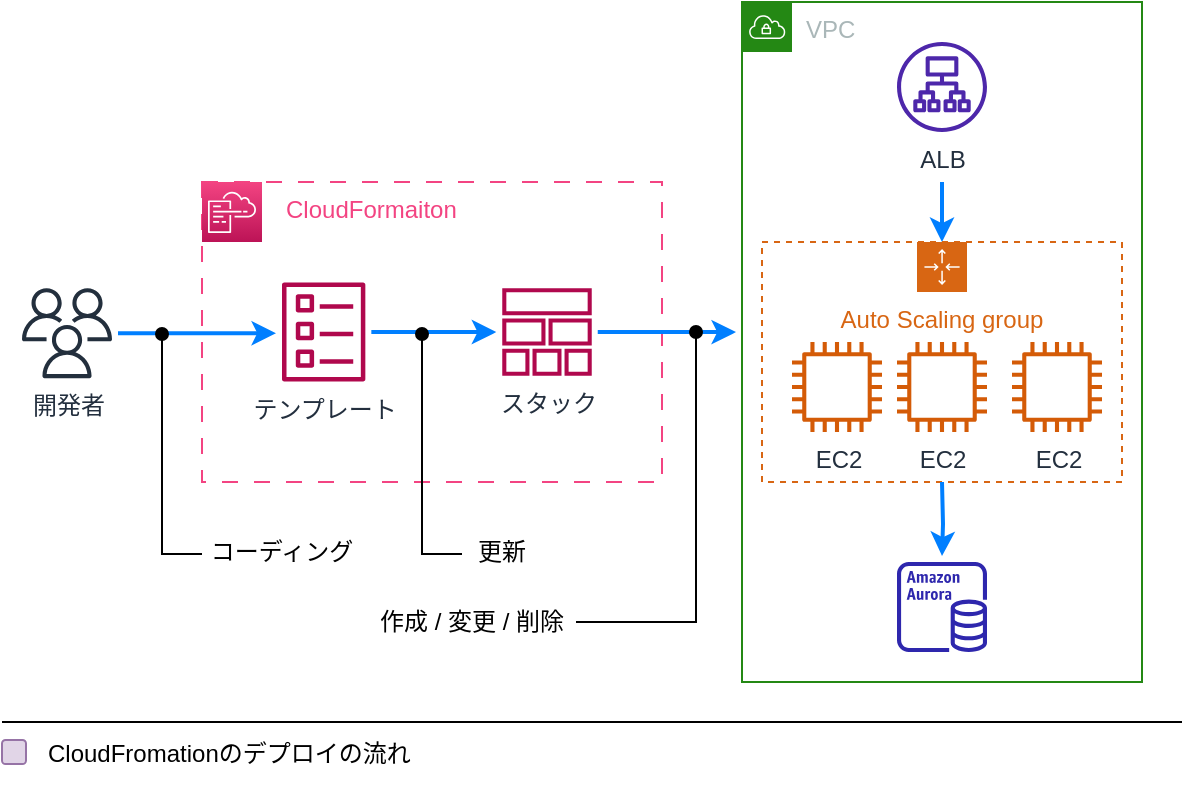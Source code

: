 <mxfile version="21.0.8" type="github" pages="2">
  <diagram name="Page-1" id="WvbBg32lGgJ5YiQN1U2Q">
    <mxGraphModel dx="1434" dy="732" grid="1" gridSize="10" guides="1" tooltips="1" connect="1" arrows="1" fold="1" page="1" pageScale="1" pageWidth="850" pageHeight="1100" math="0" shadow="0">
      <root>
        <mxCell id="0" />
        <mxCell id="1" parent="0" />
        <mxCell id="iZoaXkjfjz6ZETrLxoid-1" value="&lt;font color=&quot;#f34482&quot;&gt;&amp;nbsp; &amp;nbsp; &amp;nbsp; &amp;nbsp; &amp;nbsp; &amp;nbsp; CloudFormaiton&lt;/font&gt;" style="rounded=0;whiteSpace=wrap;html=1;align=left;dashed=1;dashPattern=8 8;verticalAlign=top;fillColor=none;strokeColor=#F34482;" parent="1" vertex="1">
          <mxGeometry x="160" y="190" width="230" height="150" as="geometry" />
        </mxCell>
        <mxCell id="iZoaXkjfjz6ZETrLxoid-2" value="" style="sketch=0;points=[[0,0,0],[0.25,0,0],[0.5,0,0],[0.75,0,0],[1,0,0],[0,1,0],[0.25,1,0],[0.5,1,0],[0.75,1,0],[1,1,0],[0,0.25,0],[0,0.5,0],[0,0.75,0],[1,0.25,0],[1,0.5,0],[1,0.75,0]];points=[[0,0,0],[0.25,0,0],[0.5,0,0],[0.75,0,0],[1,0,0],[0,1,0],[0.25,1,0],[0.5,1,0],[0.75,1,0],[1,1,0],[0,0.25,0],[0,0.5,0],[0,0.75,0],[1,0.25,0],[1,0.5,0],[1,0.75,0]];outlineConnect=0;fontColor=#232F3E;gradientColor=#F34482;gradientDirection=north;fillColor=#BC1356;strokeColor=#ffffff;dashed=0;verticalLabelPosition=bottom;verticalAlign=top;align=center;html=1;fontSize=12;fontStyle=0;aspect=fixed;shape=mxgraph.aws4.resourceIcon;resIcon=mxgraph.aws4.cloudformation;" parent="1" vertex="1">
          <mxGeometry x="160" y="190" width="30" height="30" as="geometry" />
        </mxCell>
        <mxCell id="iZoaXkjfjz6ZETrLxoid-20" style="edgeStyle=orthogonalEdgeStyle;rounded=0;orthogonalLoop=1;jettySize=auto;html=1;strokeColor=#007FFF;strokeWidth=2;targetPerimeterSpacing=3;sourcePerimeterSpacing=3;" parent="1" source="iZoaXkjfjz6ZETrLxoid-4" target="iZoaXkjfjz6ZETrLxoid-9" edge="1">
          <mxGeometry relative="1" as="geometry">
            <Array as="points">
              <mxPoint x="410" y="265" />
              <mxPoint x="410" y="265" />
            </Array>
          </mxGeometry>
        </mxCell>
        <mxCell id="iZoaXkjfjz6ZETrLxoid-4" value="スタック" style="sketch=0;outlineConnect=0;fontColor=#232F3E;gradientColor=none;fillColor=#B0084D;strokeColor=none;dashed=0;verticalLabelPosition=bottom;verticalAlign=top;align=center;html=1;fontSize=12;fontStyle=0;aspect=fixed;pointerEvents=1;shape=mxgraph.aws4.stack;" parent="1" vertex="1">
          <mxGeometry x="310" y="243.08" width="45" height="43.85" as="geometry" />
        </mxCell>
        <mxCell id="iZoaXkjfjz6ZETrLxoid-8" style="edgeStyle=orthogonalEdgeStyle;rounded=0;orthogonalLoop=1;jettySize=auto;html=1;strokeColor=#007FFF;strokeWidth=2;targetPerimeterSpacing=3;sourcePerimeterSpacing=3;" parent="1" source="iZoaXkjfjz6ZETrLxoid-5" target="iZoaXkjfjz6ZETrLxoid-4" edge="1">
          <mxGeometry relative="1" as="geometry" />
        </mxCell>
        <mxCell id="iZoaXkjfjz6ZETrLxoid-5" value="テンプレート" style="sketch=0;outlineConnect=0;fontColor=#232F3E;gradientColor=none;fillColor=#B0084D;strokeColor=none;dashed=0;verticalLabelPosition=bottom;verticalAlign=top;align=center;html=1;fontSize=12;fontStyle=0;aspect=fixed;pointerEvents=1;shape=mxgraph.aws4.template;" parent="1" vertex="1">
          <mxGeometry x="200" y="240" width="41.67" height="50" as="geometry" />
        </mxCell>
        <mxCell id="iZoaXkjfjz6ZETrLxoid-7" style="edgeStyle=orthogonalEdgeStyle;rounded=0;orthogonalLoop=1;jettySize=auto;html=1;strokeColor=#007FFF;strokeWidth=2;targetPerimeterSpacing=3;sourcePerimeterSpacing=3;" parent="1" source="iZoaXkjfjz6ZETrLxoid-6" target="iZoaXkjfjz6ZETrLxoid-5" edge="1">
          <mxGeometry relative="1" as="geometry">
            <Array as="points">
              <mxPoint x="140" y="265" />
              <mxPoint x="140" y="265" />
            </Array>
          </mxGeometry>
        </mxCell>
        <mxCell id="iZoaXkjfjz6ZETrLxoid-6" value="開発者" style="sketch=0;outlineConnect=0;fontColor=#232F3E;gradientColor=none;fillColor=#232F3D;strokeColor=none;dashed=0;verticalLabelPosition=bottom;verticalAlign=top;align=center;html=1;fontSize=12;fontStyle=0;aspect=fixed;pointerEvents=1;shape=mxgraph.aws4.users;" parent="1" vertex="1">
          <mxGeometry x="70" y="243.08" width="45" height="45" as="geometry" />
        </mxCell>
        <mxCell id="iZoaXkjfjz6ZETrLxoid-9" value="VPC" style="points=[[0,0],[0.25,0],[0.5,0],[0.75,0],[1,0],[1,0.25],[1,0.5],[1,0.75],[1,1],[0.75,1],[0.5,1],[0.25,1],[0,1],[0,0.75],[0,0.5],[0,0.25]];outlineConnect=0;gradientColor=none;html=1;whiteSpace=wrap;fontSize=12;fontStyle=0;container=0;pointerEvents=0;collapsible=0;recursiveResize=0;shape=mxgraph.aws4.group;grIcon=mxgraph.aws4.group_vpc;strokeColor=#248814;fillColor=none;verticalAlign=top;align=left;spacingLeft=30;fontColor=#AAB7B8;dashed=0;" parent="1" vertex="1">
          <mxGeometry x="430" y="100" width="200" height="340" as="geometry" />
        </mxCell>
        <mxCell id="iZoaXkjfjz6ZETrLxoid-15" value="" style="sketch=0;outlineConnect=0;fontColor=#232F3E;gradientColor=none;fillColor=#2E27AD;strokeColor=none;dashed=0;verticalLabelPosition=bottom;verticalAlign=top;align=center;html=1;fontSize=12;fontStyle=0;aspect=fixed;pointerEvents=1;shape=mxgraph.aws4.aurora_instance;" parent="1" vertex="1">
          <mxGeometry x="507.5" y="380" width="45" height="45" as="geometry" />
        </mxCell>
        <mxCell id="iZoaXkjfjz6ZETrLxoid-21" style="edgeStyle=orthogonalEdgeStyle;rounded=0;orthogonalLoop=1;jettySize=auto;html=1;entryX=0.5;entryY=0;entryDx=0;entryDy=0;strokeColor=#007FFF;strokeWidth=2;targetPerimeterSpacing=3;sourcePerimeterSpacing=3;" parent="1" target="iZoaXkjfjz6ZETrLxoid-11" edge="1">
          <mxGeometry relative="1" as="geometry">
            <mxPoint x="530" y="190" as="sourcePoint" />
          </mxGeometry>
        </mxCell>
        <mxCell id="iZoaXkjfjz6ZETrLxoid-10" value="ALB" style="sketch=0;outlineConnect=0;fontColor=#232F3E;gradientColor=none;fillColor=#4D27AA;strokeColor=none;dashed=0;verticalLabelPosition=bottom;verticalAlign=top;align=center;html=1;fontSize=12;fontStyle=0;aspect=fixed;pointerEvents=1;shape=mxgraph.aws4.application_load_balancer;" parent="1" vertex="1">
          <mxGeometry x="507.5" y="120" width="45" height="45" as="geometry" />
        </mxCell>
        <mxCell id="iZoaXkjfjz6ZETrLxoid-16" value="" style="group" parent="1" vertex="1" connectable="0">
          <mxGeometry x="440" y="220" width="180" height="120" as="geometry" />
        </mxCell>
        <mxCell id="iZoaXkjfjz6ZETrLxoid-11" value="Auto Scaling group" style="points=[[0,0],[0.25,0],[0.5,0],[0.75,0],[1,0],[1,0.25],[1,0.5],[1,0.75],[1,1],[0.75,1],[0.5,1],[0.25,1],[0,1],[0,0.75],[0,0.5],[0,0.25]];outlineConnect=0;gradientColor=none;html=1;whiteSpace=wrap;fontSize=12;fontStyle=0;container=0;pointerEvents=0;collapsible=0;recursiveResize=0;shape=mxgraph.aws4.groupCenter;grIcon=mxgraph.aws4.group_auto_scaling_group;grStroke=1;strokeColor=#D86613;fillColor=none;verticalAlign=top;align=center;fontColor=#D86613;dashed=1;spacingTop=25;" parent="iZoaXkjfjz6ZETrLxoid-16" vertex="1">
          <mxGeometry width="180" height="120" as="geometry" />
        </mxCell>
        <mxCell id="iZoaXkjfjz6ZETrLxoid-12" value="EC2" style="sketch=0;outlineConnect=0;fontColor=#232F3E;gradientColor=none;fillColor=#D45B07;strokeColor=none;dashed=0;verticalLabelPosition=bottom;verticalAlign=top;align=center;html=1;fontSize=12;fontStyle=0;aspect=fixed;pointerEvents=1;shape=mxgraph.aws4.instance2;" parent="iZoaXkjfjz6ZETrLxoid-16" vertex="1">
          <mxGeometry x="15" y="50" width="45" height="45" as="geometry" />
        </mxCell>
        <mxCell id="iZoaXkjfjz6ZETrLxoid-13" value="EC2" style="sketch=0;outlineConnect=0;fontColor=#232F3E;gradientColor=none;fillColor=#D45B07;strokeColor=none;dashed=0;verticalLabelPosition=bottom;verticalAlign=top;align=center;html=1;fontSize=12;fontStyle=0;aspect=fixed;pointerEvents=1;shape=mxgraph.aws4.instance2;" parent="iZoaXkjfjz6ZETrLxoid-16" vertex="1">
          <mxGeometry x="67.5" y="50" width="45" height="45" as="geometry" />
        </mxCell>
        <mxCell id="iZoaXkjfjz6ZETrLxoid-14" value="EC2" style="sketch=0;outlineConnect=0;fontColor=#232F3E;gradientColor=none;fillColor=#D45B07;strokeColor=none;dashed=0;verticalLabelPosition=bottom;verticalAlign=top;align=center;html=1;fontSize=12;fontStyle=0;aspect=fixed;pointerEvents=1;shape=mxgraph.aws4.instance2;" parent="iZoaXkjfjz6ZETrLxoid-16" vertex="1">
          <mxGeometry x="125" y="50" width="45" height="45" as="geometry" />
        </mxCell>
        <mxCell id="iZoaXkjfjz6ZETrLxoid-17" value="" style="endArrow=none;html=1;strokeWidth=1;rounded=0;" parent="1" edge="1">
          <mxGeometry width="50" height="50" relative="1" as="geometry">
            <mxPoint x="60" y="460" as="sourcePoint" />
            <mxPoint x="650" y="460" as="targetPoint" />
          </mxGeometry>
        </mxCell>
        <mxCell id="iZoaXkjfjz6ZETrLxoid-18" value="CloudFromationのデプロイの流れ" style="text;strokeColor=none;align=left;fillColor=none;html=1;verticalAlign=middle;whiteSpace=wrap;rounded=0;" parent="1" vertex="1">
          <mxGeometry x="81" y="461" width="299" height="30" as="geometry" />
        </mxCell>
        <mxCell id="iZoaXkjfjz6ZETrLxoid-19" value="" style="rounded=1;whiteSpace=wrap;html=1;fillColor=#e1d5e7;strokeColor=#9673a6;" parent="1" vertex="1">
          <mxGeometry x="60" y="469" width="12" height="12" as="geometry" />
        </mxCell>
        <mxCell id="iZoaXkjfjz6ZETrLxoid-23" style="edgeStyle=orthogonalEdgeStyle;rounded=0;orthogonalLoop=1;jettySize=auto;html=1;strokeColor=#007FFF;strokeWidth=2;targetPerimeterSpacing=3;sourcePerimeterSpacing=3;" parent="1" target="iZoaXkjfjz6ZETrLxoid-15" edge="1">
          <mxGeometry relative="1" as="geometry">
            <mxPoint x="530" y="340" as="sourcePoint" />
          </mxGeometry>
        </mxCell>
        <mxCell id="iZoaXkjfjz6ZETrLxoid-30" style="edgeStyle=orthogonalEdgeStyle;rounded=0;orthogonalLoop=1;jettySize=auto;html=1;endArrow=none;endFill=0;startArrow=oval;startFill=1;" parent="1" edge="1">
          <mxGeometry relative="1" as="geometry">
            <mxPoint x="160" y="376" as="targetPoint" />
            <mxPoint x="140" y="266" as="sourcePoint" />
            <Array as="points">
              <mxPoint x="140" y="376" />
            </Array>
          </mxGeometry>
        </mxCell>
        <mxCell id="iZoaXkjfjz6ZETrLxoid-31" value="コーディング" style="text;strokeColor=none;align=center;fillColor=none;html=1;verticalAlign=middle;whiteSpace=wrap;rounded=0;" parent="1" vertex="1">
          <mxGeometry x="160" y="360" width="80" height="30" as="geometry" />
        </mxCell>
        <mxCell id="iZoaXkjfjz6ZETrLxoid-32" style="edgeStyle=orthogonalEdgeStyle;rounded=0;orthogonalLoop=1;jettySize=auto;html=1;endArrow=none;endFill=0;startArrow=oval;startFill=1;" parent="1" edge="1">
          <mxGeometry relative="1" as="geometry">
            <mxPoint x="290" y="376" as="targetPoint" />
            <mxPoint x="270" y="266" as="sourcePoint" />
            <Array as="points">
              <mxPoint x="270" y="376" />
            </Array>
          </mxGeometry>
        </mxCell>
        <mxCell id="iZoaXkjfjz6ZETrLxoid-33" value="更新" style="text;strokeColor=none;align=center;fillColor=none;html=1;verticalAlign=middle;whiteSpace=wrap;rounded=0;" parent="1" vertex="1">
          <mxGeometry x="290" y="360" width="40" height="30" as="geometry" />
        </mxCell>
        <mxCell id="iZoaXkjfjz6ZETrLxoid-34" value="作成 / 変更 / 削除" style="text;strokeColor=none;align=center;fillColor=none;html=1;verticalAlign=middle;whiteSpace=wrap;rounded=0;" parent="1" vertex="1">
          <mxGeometry x="240" y="395" width="110" height="30" as="geometry" />
        </mxCell>
        <mxCell id="iZoaXkjfjz6ZETrLxoid-36" style="edgeStyle=orthogonalEdgeStyle;rounded=0;orthogonalLoop=1;jettySize=auto;html=1;endArrow=none;endFill=0;startArrow=oval;startFill=1;entryX=1;entryY=0.5;entryDx=0;entryDy=0;" parent="1" edge="1">
          <mxGeometry relative="1" as="geometry">
            <mxPoint x="347" y="410" as="targetPoint" />
            <mxPoint x="407" y="265" as="sourcePoint" />
            <Array as="points">
              <mxPoint x="407" y="410" />
            </Array>
          </mxGeometry>
        </mxCell>
      </root>
    </mxGraphModel>
  </diagram>
  <diagram id="-7yMmq1aA28QHYb6vEyi" name="Page-2">
    <mxGraphModel dx="1434" dy="732" grid="1" gridSize="10" guides="1" tooltips="1" connect="1" arrows="1" fold="1" page="1" pageScale="1" pageWidth="827" pageHeight="1169" math="0" shadow="0">
      <root>
        <mxCell id="0" />
        <mxCell id="1" parent="0" />
        <mxCell id="moMLjatxE-oFlEAFe-17-4" style="edgeStyle=orthogonalEdgeStyle;rounded=0;orthogonalLoop=1;jettySize=auto;html=1;entryX=0;entryY=0.5;entryDx=0;entryDy=0;entryPerimeter=0;strokeColor=#007FFF;strokeWidth=2;targetPerimeterSpacing=3;sourcePerimeterSpacing=3;" edge="1" parent="1" source="3U5oCxK7qaczHlSY3vi5-1" target="3U5oCxK7qaczHlSY3vi5-5">
          <mxGeometry relative="1" as="geometry" />
        </mxCell>
        <mxCell id="moMLjatxE-oFlEAFe-17-9" value="表示" style="edgeLabel;html=1;align=center;verticalAlign=middle;resizable=0;points=[];" vertex="1" connectable="0" parent="moMLjatxE-oFlEAFe-17-4">
          <mxGeometry x="-0.317" relative="1" as="geometry">
            <mxPoint y="-12" as="offset" />
          </mxGeometry>
        </mxCell>
        <mxCell id="3U5oCxK7qaczHlSY3vi5-1" value="オペレーター" style="sketch=0;outlineConnect=0;fontColor=#232F3E;gradientColor=none;fillColor=#232F3D;strokeColor=none;dashed=0;verticalLabelPosition=bottom;verticalAlign=top;align=center;html=1;fontSize=12;fontStyle=0;aspect=fixed;pointerEvents=1;shape=mxgraph.aws4.users;" vertex="1" parent="1">
          <mxGeometry x="81" y="279.93" width="45" height="45" as="geometry" />
        </mxCell>
        <mxCell id="3U5oCxK7qaczHlSY3vi5-2" value="" style="endArrow=none;html=1;strokeWidth=1;rounded=0;" edge="1" parent="1">
          <mxGeometry width="50" height="50" relative="1" as="geometry">
            <mxPoint x="50" y="400" as="sourcePoint" />
            <mxPoint x="680" y="400" as="targetPoint" />
          </mxGeometry>
        </mxCell>
        <mxCell id="3U5oCxK7qaczHlSY3vi5-3" value="Configルール" style="text;strokeColor=none;align=left;fillColor=none;html=1;verticalAlign=middle;whiteSpace=wrap;rounded=0;" vertex="1" parent="1">
          <mxGeometry x="71" y="401" width="299" height="30" as="geometry" />
        </mxCell>
        <mxCell id="3U5oCxK7qaczHlSY3vi5-4" value="" style="rounded=1;whiteSpace=wrap;html=1;fillColor=#e1d5e7;strokeColor=#9673a6;" vertex="1" parent="1">
          <mxGeometry x="50" y="409" width="12" height="12" as="geometry" />
        </mxCell>
        <mxCell id="moMLjatxE-oFlEAFe-17-5" style="rounded=0;orthogonalLoop=1;jettySize=auto;html=1;strokeColor=#007FFF;strokeWidth=2;targetPerimeterSpacing=3;sourcePerimeterSpacing=3;" edge="1" parent="1" source="3U5oCxK7qaczHlSY3vi5-5" target="3U5oCxK7qaczHlSY3vi5-6">
          <mxGeometry relative="1" as="geometry" />
        </mxCell>
        <mxCell id="moMLjatxE-oFlEAFe-17-10" value="スケジュール" style="edgeLabel;html=1;align=center;verticalAlign=middle;resizable=0;points=[];" vertex="1" connectable="0" parent="moMLjatxE-oFlEAFe-17-5">
          <mxGeometry x="-0.162" y="1" relative="1" as="geometry">
            <mxPoint x="-4" y="-24" as="offset" />
          </mxGeometry>
        </mxCell>
        <mxCell id="moMLjatxE-oFlEAFe-17-6" style="rounded=0;orthogonalLoop=1;jettySize=auto;html=1;strokeColor=#007FFF;strokeWidth=2;targetPerimeterSpacing=3;sourcePerimeterSpacing=3;" edge="1" parent="1" source="3U5oCxK7qaczHlSY3vi5-5" target="YrQv4n0eg6aVwTqbhTEX-4">
          <mxGeometry relative="1" as="geometry" />
        </mxCell>
        <mxCell id="3U5oCxK7qaczHlSY3vi5-5" value="AWS Config" style="sketch=0;points=[[0,0,0],[0.25,0,0],[0.5,0,0],[0.75,0,0],[1,0,0],[0,1,0],[0.25,1,0],[0.5,1,0],[0.75,1,0],[1,1,0],[0,0.25,0],[0,0.5,0],[0,0.75,0],[1,0.25,0],[1,0.5,0],[1,0.75,0]];points=[[0,0,0],[0.25,0,0],[0.5,0,0],[0.75,0,0],[1,0,0],[0,1,0],[0.25,1,0],[0.5,1,0],[0.75,1,0],[1,1,0],[0,0.25,0],[0,0.5,0],[0,0.75,0],[1,0.25,0],[1,0.5,0],[1,0.75,0]];outlineConnect=0;fontColor=#232F3E;gradientColor=#F34482;gradientDirection=north;fillColor=#BC1356;strokeColor=#ffffff;dashed=0;verticalLabelPosition=bottom;verticalAlign=top;align=center;html=1;fontSize=12;fontStyle=0;aspect=fixed;shape=mxgraph.aws4.resourceIcon;resIcon=mxgraph.aws4.config;" vertex="1" parent="1">
          <mxGeometry x="208" y="279.93" width="45" height="45" as="geometry" />
        </mxCell>
        <mxCell id="moMLjatxE-oFlEAFe-17-7" value="確認" style="edgeStyle=orthogonalEdgeStyle;rounded=0;orthogonalLoop=1;jettySize=auto;html=1;strokeColor=#007FFF;strokeWidth=2;targetPerimeterSpacing=3;sourcePerimeterSpacing=3;" edge="1" parent="1" source="3U5oCxK7qaczHlSY3vi5-6" target="YrQv4n0eg6aVwTqbhTEX-1">
          <mxGeometry relative="1" as="geometry" />
        </mxCell>
        <mxCell id="3U5oCxK7qaczHlSY3vi5-6" value="ルール(SG)" style="sketch=0;outlineConnect=0;fontColor=#232F3E;gradientColor=none;fillColor=#B0084D;strokeColor=none;dashed=0;verticalLabelPosition=bottom;verticalAlign=top;align=center;html=1;fontSize=12;fontStyle=0;aspect=fixed;pointerEvents=1;shape=mxgraph.aws4.rule_2;" vertex="1" parent="1">
          <mxGeometry x="350" y="236.08" width="45" height="43.85" as="geometry" />
        </mxCell>
        <mxCell id="Xk-IWUbIpU6PqsjIWGD8-1" value="EC2" style="sketch=0;outlineConnect=0;fontColor=#232F3E;gradientColor=none;fillColor=#D45B07;strokeColor=none;dashed=0;verticalLabelPosition=bottom;verticalAlign=top;align=center;html=1;fontSize=12;fontStyle=0;aspect=fixed;pointerEvents=1;shape=mxgraph.aws4.instance2;" vertex="1" parent="1">
          <mxGeometry x="489" y="235.5" width="45" height="45" as="geometry" />
        </mxCell>
        <mxCell id="YrQv4n0eg6aVwTqbhTEX-1" value="Security group" style="fillColor=none;strokeColor=#DD3522;verticalAlign=top;fontStyle=0;fontColor=#DD3522;whiteSpace=wrap;html=1;" vertex="1" parent="1">
          <mxGeometry x="466.5" y="208.29" width="90" height="99.42" as="geometry" />
        </mxCell>
        <mxCell id="YrQv4n0eg6aVwTqbhTEX-2" value="EC2" style="sketch=0;outlineConnect=0;fontColor=#232F3E;gradientColor=none;fillColor=#D45B07;strokeColor=none;dashed=0;verticalLabelPosition=bottom;verticalAlign=top;align=center;html=1;fontSize=12;fontStyle=0;aspect=fixed;pointerEvents=1;shape=mxgraph.aws4.instance2;" vertex="1" parent="1">
          <mxGeometry x="591.5" y="235.5" width="45" height="45" as="geometry" />
        </mxCell>
        <mxCell id="YrQv4n0eg6aVwTqbhTEX-3" value="Security group" style="fillColor=none;strokeColor=#DD3522;verticalAlign=top;fontStyle=0;fontColor=#DD3522;whiteSpace=wrap;html=1;" vertex="1" parent="1">
          <mxGeometry x="569" y="208.29" width="90" height="99.42" as="geometry" />
        </mxCell>
        <mxCell id="moMLjatxE-oFlEAFe-17-8" style="edgeStyle=orthogonalEdgeStyle;rounded=0;orthogonalLoop=1;jettySize=auto;html=1;strokeColor=#007FFF;strokeWidth=2;targetPerimeterSpacing=3;sourcePerimeterSpacing=3;" edge="1" parent="1" source="YrQv4n0eg6aVwTqbhTEX-4" target="moMLjatxE-oFlEAFe-17-1">
          <mxGeometry relative="1" as="geometry" />
        </mxCell>
        <mxCell id="moMLjatxE-oFlEAFe-17-12" value="確認" style="edgeLabel;html=1;align=center;verticalAlign=middle;resizable=0;points=[];" vertex="1" connectable="0" parent="moMLjatxE-oFlEAFe-17-8">
          <mxGeometry x="-0.082" y="-2" relative="1" as="geometry">
            <mxPoint as="offset" />
          </mxGeometry>
        </mxCell>
        <mxCell id="YrQv4n0eg6aVwTqbhTEX-4" value="ルール(SG)" style="sketch=0;outlineConnect=0;fontColor=#232F3E;gradientColor=none;fillColor=#B0084D;strokeColor=none;dashed=0;verticalLabelPosition=bottom;verticalAlign=top;align=center;html=1;fontSize=12;fontStyle=0;aspect=fixed;pointerEvents=1;shape=mxgraph.aws4.rule_2;" vertex="1" parent="1">
          <mxGeometry x="350" y="330" width="45" height="43.85" as="geometry" />
        </mxCell>
        <mxCell id="moMLjatxE-oFlEAFe-17-1" value="" style="sketch=0;outlineConnect=0;fontColor=#232F3E;gradientColor=none;fillColor=#3F8624;strokeColor=none;dashed=0;verticalLabelPosition=bottom;verticalAlign=top;align=center;html=1;fontSize=12;fontStyle=0;aspect=fixed;pointerEvents=1;shape=mxgraph.aws4.bucket;" vertex="1" parent="1">
          <mxGeometry x="466.5" y="329" width="45" height="46.8" as="geometry" />
        </mxCell>
        <mxCell id="moMLjatxE-oFlEAFe-17-2" value="" style="sketch=0;outlineConnect=0;fontColor=#232F3E;gradientColor=none;fillColor=#3F8624;strokeColor=none;dashed=0;verticalLabelPosition=bottom;verticalAlign=top;align=center;html=1;fontSize=12;fontStyle=0;aspect=fixed;pointerEvents=1;shape=mxgraph.aws4.bucket;" vertex="1" parent="1">
          <mxGeometry x="540" y="329" width="45" height="46.8" as="geometry" />
        </mxCell>
        <mxCell id="moMLjatxE-oFlEAFe-17-3" value="" style="sketch=0;outlineConnect=0;fontColor=#232F3E;gradientColor=none;fillColor=#3F8624;strokeColor=none;dashed=0;verticalLabelPosition=bottom;verticalAlign=top;align=center;html=1;fontSize=12;fontStyle=0;aspect=fixed;pointerEvents=1;shape=mxgraph.aws4.bucket;" vertex="1" parent="1">
          <mxGeometry x="614" y="328.52" width="45" height="46.8" as="geometry" />
        </mxCell>
        <mxCell id="moMLjatxE-oFlEAFe-17-11" value="スケジュール" style="edgeLabel;html=1;align=center;verticalAlign=middle;resizable=0;points=[];" vertex="1" connectable="0" parent="1">
          <mxGeometry x="289.877" y="352.405" as="geometry" />
        </mxCell>
      </root>
    </mxGraphModel>
  </diagram>
</mxfile>
